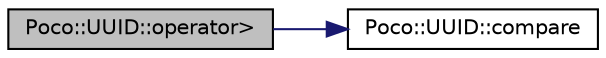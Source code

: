 digraph "Poco::UUID::operator&gt;"
{
 // LATEX_PDF_SIZE
  edge [fontname="Helvetica",fontsize="10",labelfontname="Helvetica",labelfontsize="10"];
  node [fontname="Helvetica",fontsize="10",shape=record];
  rankdir="LR";
  Node1 [label="Poco::UUID::operator\>",height=0.2,width=0.4,color="black", fillcolor="grey75", style="filled", fontcolor="black",tooltip=" "];
  Node1 -> Node2 [color="midnightblue",fontsize="10",style="solid",fontname="Helvetica"];
  Node2 [label="Poco::UUID::compare",height=0.2,width=0.4,color="black", fillcolor="white", style="filled",URL="$classPoco_1_1UUID.html#aee34a73b2a90ba110716a8138012a1c9",tooltip=" "];
}
